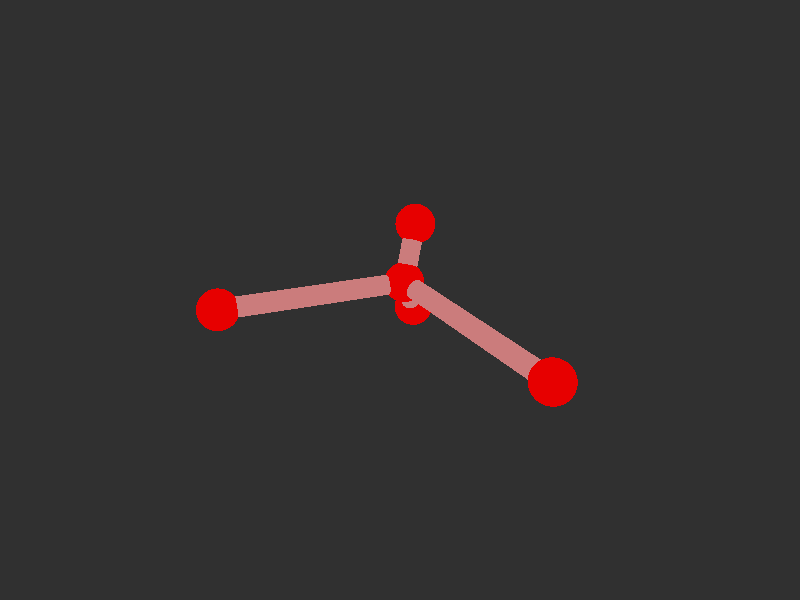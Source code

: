 #version 3.7; 
    global_settings { assumed_gamma 1.0 }
    

    camera {
    location  <20, 20, 20>
    right     x*image_width/image_height
    look_at   <0, 0, 0>
    angle 58
    }

    background { color rgb<1,1,1>*0.03 }


    light_source { <-20, 30, -25> color red 0.6 green 0.6 blue 0.6 }
    light_source { < 20, 30, -25> color red 0.6 green 0.6 blue 0.6 }
    
    #declare m = 1;
    union {

    union {
    sphere { m*<-1.4242493124816953,-0.180047113962362,-1.1205667338471428>, 1 }        
    sphere {  m*<-0.026507629843318253,0.278940286561349,8.770583830770795>, 1 }
    sphere {  m*<6.693480132874088,0.09959445804102299,-5.370188207110688>, 1 }
    sphere {  m*<-3.096060061719529,2.1491996647092737,-2.003542629050842>, 1}
    sphere { m*<-2.8282728406816977,-2.7384922776946237,-1.8139963438882718>, 1 }    

        pigment { color rgb<0.8,0,0>  }
    finish { ambient 0.1 diffuse 0.7 phong 1 }
    }    
    union {
    cylinder { m*<-0.026507629843318253,0.278940286561349,8.770583830770795>, <-1.4242493124816953,-0.180047113962362,-1.1205667338471428>, 0.5 }
    cylinder { m*<6.693480132874088,0.09959445804102299,-5.370188207110688>, <-1.4242493124816953,-0.180047113962362,-1.1205667338471428>, 0.5}
    cylinder { m*<-3.096060061719529,2.1491996647092737,-2.003542629050842>, <-1.4242493124816953,-0.180047113962362,-1.1205667338471428>, 0.5 }
    cylinder {  m*<-2.8282728406816977,-2.7384922776946237,-1.8139963438882718>, <-1.4242493124816953,-0.180047113962362,-1.1205667338471428>, 0.5}

    pigment { color rgb<0.6,.2,.2>  }
    finish { ambient 0.1 diffuse 0.7 phong 1 }    
    }
    
    // rotate <0, 0, 0>
    }
    #version 3.7; 
    global_settings { assumed_gamma 1.0 }
    

    camera {
    location  <20, 20, 20>
    right     x*image_width/image_height
    look_at   <0, 0, 0>
    angle 58
    }

    background { color rgb<1,1,1>*0.03 }


    light_source { <-20, 30, -25> color red 0.6 green 0.6 blue 0.6 }
    light_source { < 20, 30, -25> color red 0.6 green 0.6 blue 0.6 }
    
    #declare m = 1;
    union {

    union {
    sphere { m*<-1.4242493124816953,-0.180047113962362,-1.1205667338471428>, 1 }        
    sphere {  m*<-0.026507629843318253,0.278940286561349,8.770583830770795>, 1 }
    sphere {  m*<6.693480132874088,0.09959445804102299,-5.370188207110688>, 1 }
    sphere {  m*<-3.096060061719529,2.1491996647092737,-2.003542629050842>, 1}
    sphere { m*<-2.8282728406816977,-2.7384922776946237,-1.8139963438882718>, 1 }    

        pigment { color rgb<0.8,0,0>  }
    finish { ambient 0.1 diffuse 0.7 phong 1 }
    }    
    union {
    cylinder { m*<-0.026507629843318253,0.278940286561349,8.770583830770795>, <-1.4242493124816953,-0.180047113962362,-1.1205667338471428>, 0.5 }
    cylinder { m*<6.693480132874088,0.09959445804102299,-5.370188207110688>, <-1.4242493124816953,-0.180047113962362,-1.1205667338471428>, 0.5}
    cylinder { m*<-3.096060061719529,2.1491996647092737,-2.003542629050842>, <-1.4242493124816953,-0.180047113962362,-1.1205667338471428>, 0.5 }
    cylinder {  m*<-2.8282728406816977,-2.7384922776946237,-1.8139963438882718>, <-1.4242493124816953,-0.180047113962362,-1.1205667338471428>, 0.5}

    pigment { color rgb<0.6,.2,.2>  }
    finish { ambient 0.1 diffuse 0.7 phong 1 }    
    }
    
    // rotate <0, 0, 0>
    }
    